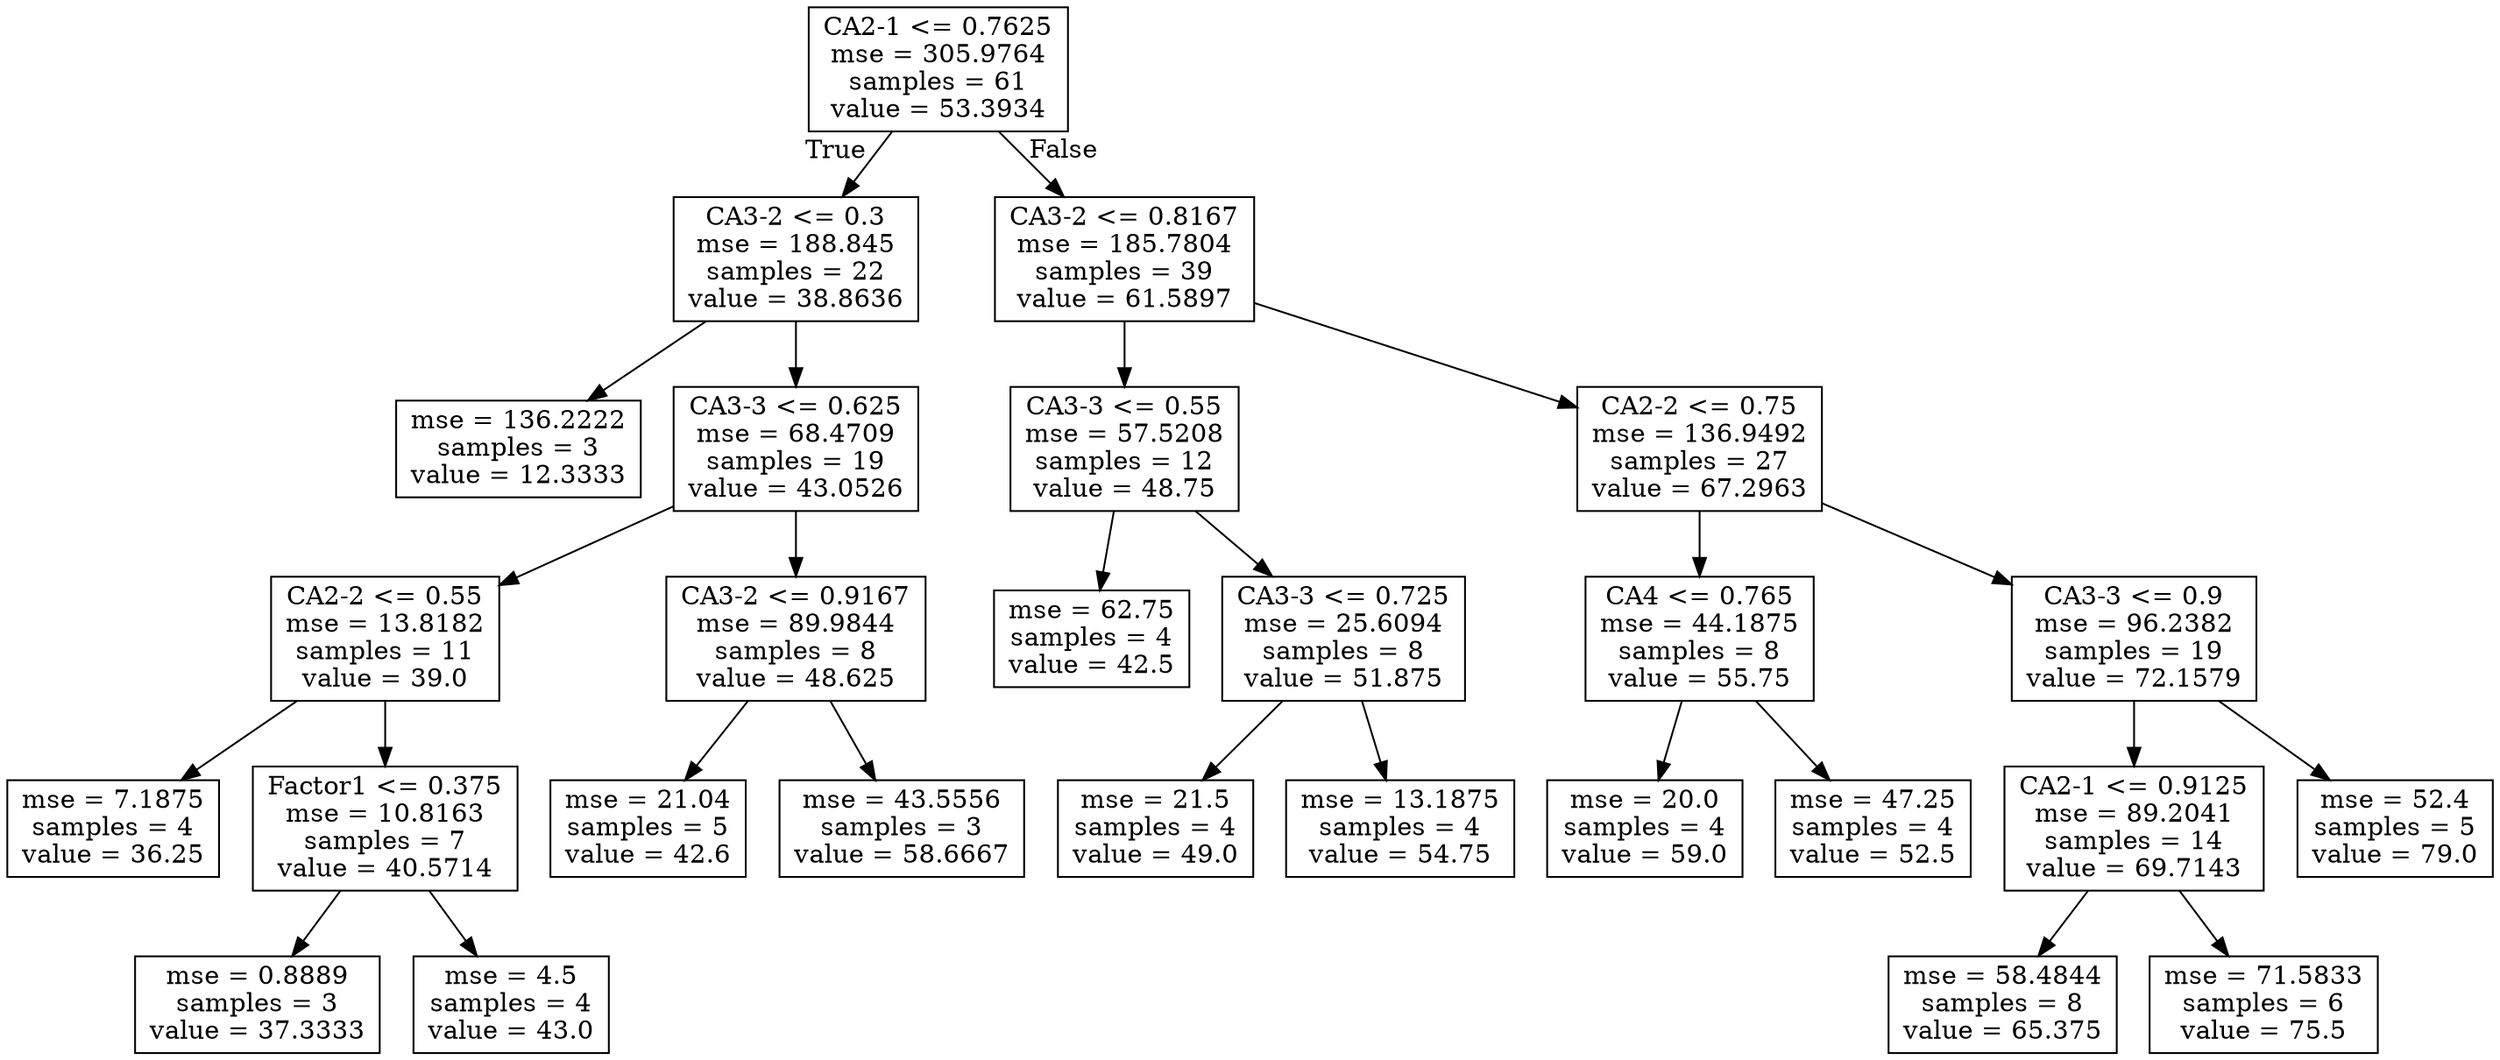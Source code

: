 digraph Tree {
node [shape=box] ;
0 [label="CA2-1 <= 0.7625\nmse = 305.9764\nsamples = 61\nvalue = 53.3934"] ;
1 [label="CA3-2 <= 0.3\nmse = 188.845\nsamples = 22\nvalue = 38.8636"] ;
0 -> 1 [labeldistance=2.5, labelangle=45, headlabel="True"] ;
2 [label="mse = 136.2222\nsamples = 3\nvalue = 12.3333"] ;
1 -> 2 ;
3 [label="CA3-3 <= 0.625\nmse = 68.4709\nsamples = 19\nvalue = 43.0526"] ;
1 -> 3 ;
4 [label="CA2-2 <= 0.55\nmse = 13.8182\nsamples = 11\nvalue = 39.0"] ;
3 -> 4 ;
5 [label="mse = 7.1875\nsamples = 4\nvalue = 36.25"] ;
4 -> 5 ;
6 [label="Factor1 <= 0.375\nmse = 10.8163\nsamples = 7\nvalue = 40.5714"] ;
4 -> 6 ;
7 [label="mse = 0.8889\nsamples = 3\nvalue = 37.3333"] ;
6 -> 7 ;
8 [label="mse = 4.5\nsamples = 4\nvalue = 43.0"] ;
6 -> 8 ;
9 [label="CA3-2 <= 0.9167\nmse = 89.9844\nsamples = 8\nvalue = 48.625"] ;
3 -> 9 ;
10 [label="mse = 21.04\nsamples = 5\nvalue = 42.6"] ;
9 -> 10 ;
11 [label="mse = 43.5556\nsamples = 3\nvalue = 58.6667"] ;
9 -> 11 ;
12 [label="CA3-2 <= 0.8167\nmse = 185.7804\nsamples = 39\nvalue = 61.5897"] ;
0 -> 12 [labeldistance=2.5, labelangle=-45, headlabel="False"] ;
13 [label="CA3-3 <= 0.55\nmse = 57.5208\nsamples = 12\nvalue = 48.75"] ;
12 -> 13 ;
14 [label="mse = 62.75\nsamples = 4\nvalue = 42.5"] ;
13 -> 14 ;
15 [label="CA3-3 <= 0.725\nmse = 25.6094\nsamples = 8\nvalue = 51.875"] ;
13 -> 15 ;
16 [label="mse = 21.5\nsamples = 4\nvalue = 49.0"] ;
15 -> 16 ;
17 [label="mse = 13.1875\nsamples = 4\nvalue = 54.75"] ;
15 -> 17 ;
18 [label="CA2-2 <= 0.75\nmse = 136.9492\nsamples = 27\nvalue = 67.2963"] ;
12 -> 18 ;
19 [label="CA4 <= 0.765\nmse = 44.1875\nsamples = 8\nvalue = 55.75"] ;
18 -> 19 ;
20 [label="mse = 20.0\nsamples = 4\nvalue = 59.0"] ;
19 -> 20 ;
21 [label="mse = 47.25\nsamples = 4\nvalue = 52.5"] ;
19 -> 21 ;
22 [label="CA3-3 <= 0.9\nmse = 96.2382\nsamples = 19\nvalue = 72.1579"] ;
18 -> 22 ;
23 [label="CA2-1 <= 0.9125\nmse = 89.2041\nsamples = 14\nvalue = 69.7143"] ;
22 -> 23 ;
24 [label="mse = 58.4844\nsamples = 8\nvalue = 65.375"] ;
23 -> 24 ;
25 [label="mse = 71.5833\nsamples = 6\nvalue = 75.5"] ;
23 -> 25 ;
26 [label="mse = 52.4\nsamples = 5\nvalue = 79.0"] ;
22 -> 26 ;
}